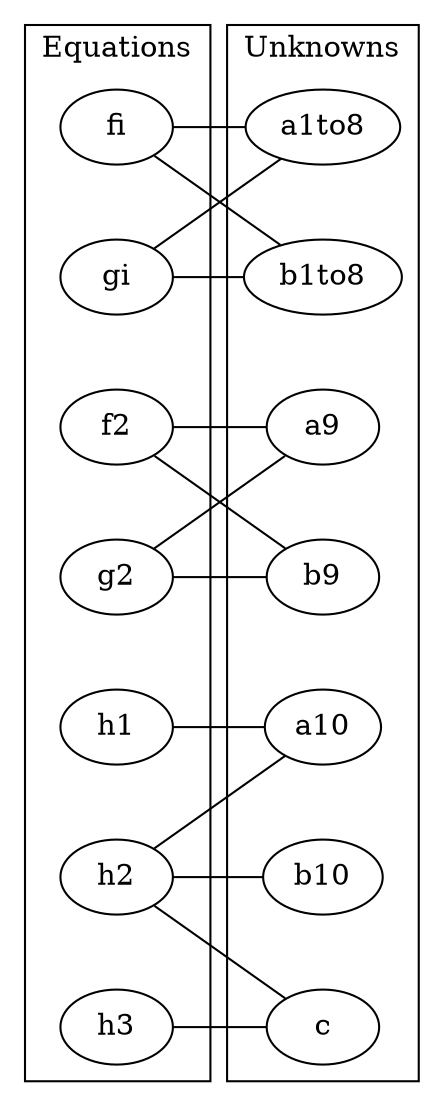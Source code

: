 graph G{   
        subgraph cluster0{
        label = "Equations"; 
        edge [style=invis];
        fi -- gi -- f2 -- g2 -- h1 -- h2 -- h3;
        }
        subgraph cluster1{
        label = "Unknowns";
        edge [style=invis];
        a1to8 -- b1to8 -- a9 -- b9 -- a10 -- b10 -- c;
        }
        edge [constraint=false];
        c -- h2;
        a9 -- g2;
        b9 -- g2;
        f2 -- b9;
        a1to8 -- gi;
        h1 -- a10;
        h2 -- b10;
        b1to8 -- gi;
        b1to8 -- fi;
        h3 -- c;
        a1to8 -- fi;
        f2 -- a9;
        h2 -- a10;
}